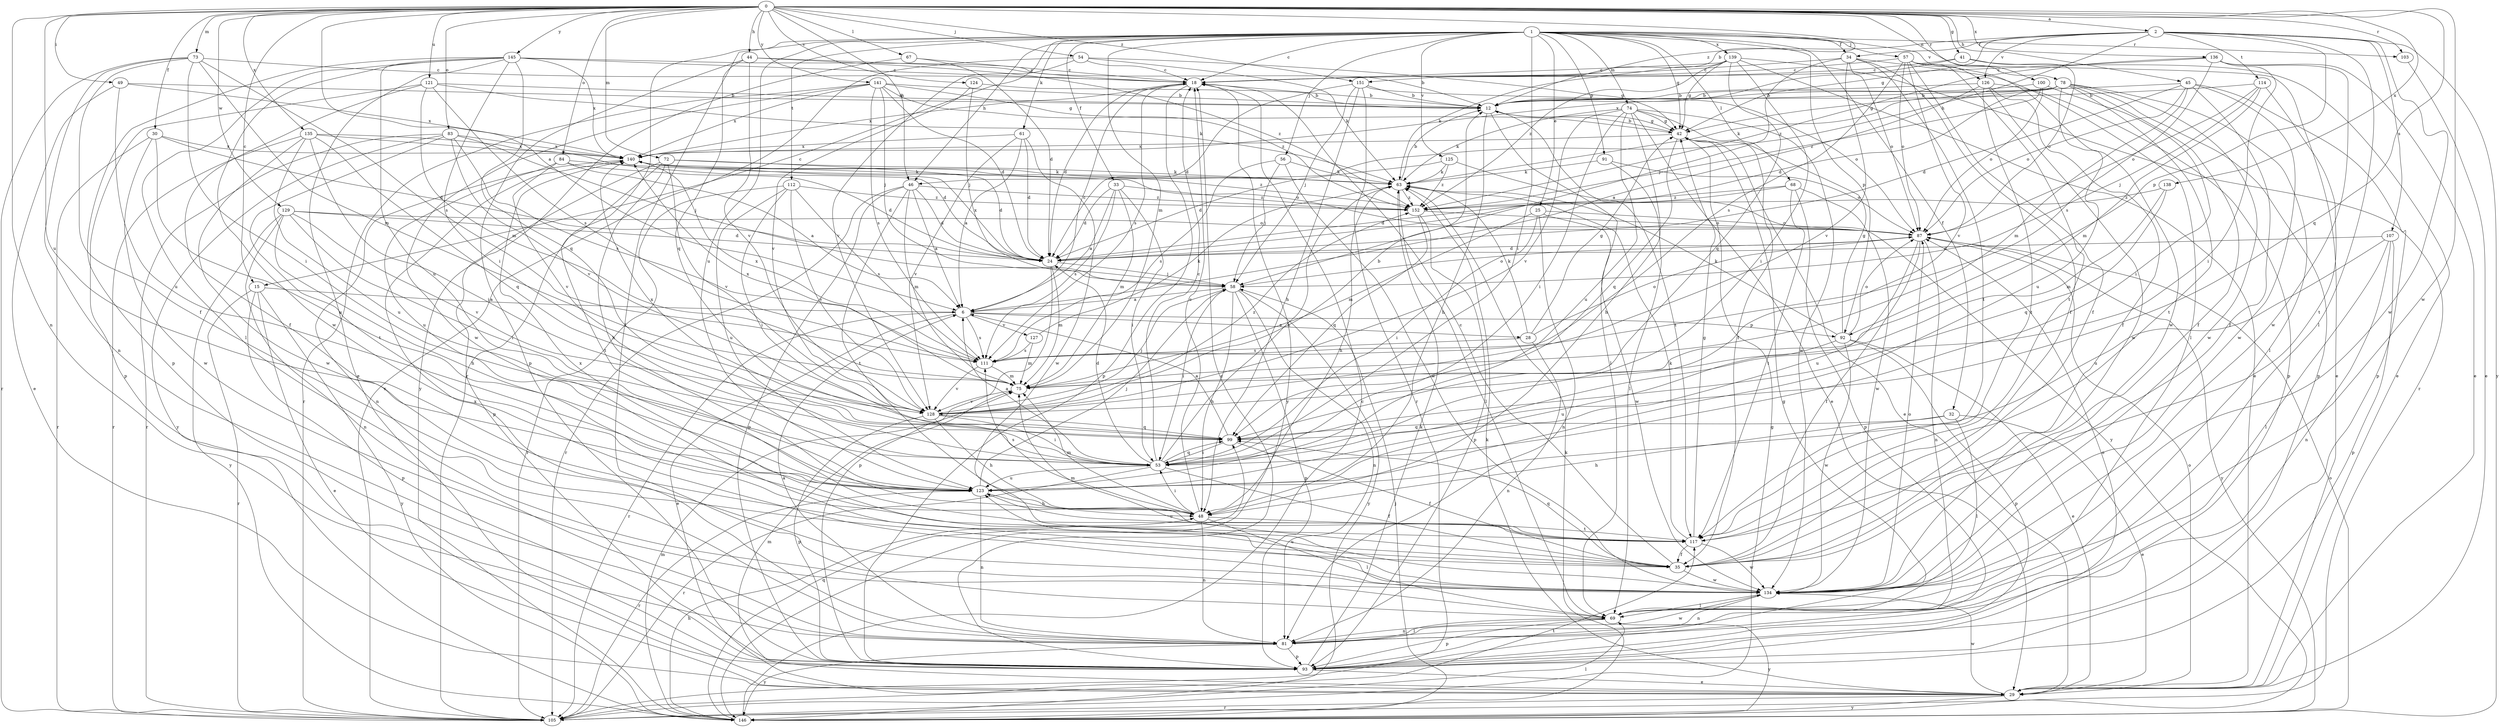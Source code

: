 strict digraph  {
0;
1;
2;
6;
12;
15;
18;
24;
25;
28;
29;
30;
32;
33;
34;
35;
41;
42;
44;
45;
46;
48;
49;
53;
54;
56;
57;
58;
61;
63;
67;
68;
69;
72;
73;
74;
75;
78;
81;
83;
84;
87;
91;
92;
93;
99;
100;
103;
105;
107;
111;
112;
114;
117;
121;
123;
124;
125;
126;
127;
128;
129;
134;
135;
136;
138;
139;
140;
141;
145;
146;
151;
152;
0 -> 2  [label=a];
0 -> 6  [label=a];
0 -> 12  [label=b];
0 -> 15  [label=c];
0 -> 30  [label=f];
0 -> 41  [label=g];
0 -> 44  [label=h];
0 -> 45  [label=h];
0 -> 46  [label=h];
0 -> 49  [label=i];
0 -> 54  [label=j];
0 -> 67  [label=l];
0 -> 72  [label=m];
0 -> 73  [label=m];
0 -> 78  [label=n];
0 -> 81  [label=n];
0 -> 83  [label=o];
0 -> 84  [label=o];
0 -> 99  [label=q];
0 -> 100  [label=r];
0 -> 103  [label=r];
0 -> 121  [label=u];
0 -> 123  [label=u];
0 -> 124  [label=v];
0 -> 129  [label=w];
0 -> 134  [label=w];
0 -> 135  [label=x];
0 -> 136  [label=x];
0 -> 138  [label=x];
0 -> 141  [label=y];
0 -> 145  [label=y];
0 -> 151  [label=z];
1 -> 15  [label=c];
1 -> 18  [label=c];
1 -> 25  [label=e];
1 -> 32  [label=f];
1 -> 33  [label=f];
1 -> 34  [label=f];
1 -> 42  [label=g];
1 -> 46  [label=h];
1 -> 53  [label=i];
1 -> 56  [label=j];
1 -> 57  [label=j];
1 -> 61  [label=k];
1 -> 68  [label=l];
1 -> 69  [label=l];
1 -> 74  [label=m];
1 -> 75  [label=m];
1 -> 91  [label=p];
1 -> 92  [label=p];
1 -> 103  [label=r];
1 -> 105  [label=r];
1 -> 112  [label=t];
1 -> 123  [label=u];
1 -> 125  [label=v];
1 -> 126  [label=v];
1 -> 139  [label=x];
2 -> 34  [label=f];
2 -> 42  [label=g];
2 -> 46  [label=h];
2 -> 69  [label=l];
2 -> 92  [label=p];
2 -> 107  [label=s];
2 -> 114  [label=t];
2 -> 126  [label=v];
2 -> 134  [label=w];
2 -> 146  [label=y];
2 -> 151  [label=z];
6 -> 18  [label=c];
6 -> 28  [label=e];
6 -> 29  [label=e];
6 -> 92  [label=p];
6 -> 105  [label=r];
6 -> 111  [label=s];
6 -> 127  [label=v];
12 -> 42  [label=g];
12 -> 48  [label=h];
12 -> 69  [label=l];
12 -> 117  [label=t];
15 -> 6  [label=a];
15 -> 29  [label=e];
15 -> 93  [label=p];
15 -> 105  [label=r];
15 -> 146  [label=y];
18 -> 12  [label=b];
18 -> 24  [label=d];
18 -> 93  [label=p];
18 -> 111  [label=s];
18 -> 140  [label=x];
18 -> 146  [label=y];
24 -> 58  [label=j];
24 -> 75  [label=m];
24 -> 93  [label=p];
24 -> 140  [label=x];
25 -> 53  [label=i];
25 -> 75  [label=m];
25 -> 81  [label=n];
25 -> 87  [label=o];
25 -> 134  [label=w];
28 -> 42  [label=g];
28 -> 63  [label=k];
28 -> 81  [label=n];
28 -> 87  [label=o];
28 -> 111  [label=s];
29 -> 63  [label=k];
29 -> 75  [label=m];
29 -> 87  [label=o];
29 -> 105  [label=r];
29 -> 134  [label=w];
29 -> 146  [label=y];
30 -> 24  [label=d];
30 -> 105  [label=r];
30 -> 123  [label=u];
30 -> 134  [label=w];
30 -> 140  [label=x];
32 -> 29  [label=e];
32 -> 48  [label=h];
32 -> 69  [label=l];
32 -> 99  [label=q];
33 -> 6  [label=a];
33 -> 24  [label=d];
33 -> 53  [label=i];
33 -> 75  [label=m];
33 -> 111  [label=s];
33 -> 152  [label=z];
34 -> 18  [label=c];
34 -> 35  [label=f];
34 -> 58  [label=j];
34 -> 69  [label=l];
34 -> 87  [label=o];
34 -> 117  [label=t];
34 -> 128  [label=v];
35 -> 18  [label=c];
35 -> 75  [label=m];
35 -> 99  [label=q];
35 -> 134  [label=w];
35 -> 140  [label=x];
41 -> 18  [label=c];
41 -> 29  [label=e];
41 -> 87  [label=o];
41 -> 140  [label=x];
42 -> 12  [label=b];
42 -> 29  [label=e];
42 -> 99  [label=q];
42 -> 140  [label=x];
44 -> 18  [label=c];
44 -> 93  [label=p];
44 -> 99  [label=q];
44 -> 128  [label=v];
44 -> 152  [label=z];
45 -> 12  [label=b];
45 -> 24  [label=d];
45 -> 35  [label=f];
45 -> 75  [label=m];
45 -> 87  [label=o];
45 -> 93  [label=p];
45 -> 134  [label=w];
46 -> 6  [label=a];
46 -> 24  [label=d];
46 -> 75  [label=m];
46 -> 93  [label=p];
46 -> 105  [label=r];
46 -> 117  [label=t];
46 -> 152  [label=z];
48 -> 18  [label=c];
48 -> 53  [label=i];
48 -> 69  [label=l];
48 -> 75  [label=m];
48 -> 81  [label=n];
48 -> 111  [label=s];
48 -> 117  [label=t];
49 -> 12  [label=b];
49 -> 29  [label=e];
49 -> 123  [label=u];
49 -> 140  [label=x];
53 -> 6  [label=a];
53 -> 18  [label=c];
53 -> 24  [label=d];
53 -> 35  [label=f];
53 -> 63  [label=k];
53 -> 99  [label=q];
53 -> 105  [label=r];
53 -> 123  [label=u];
54 -> 18  [label=c];
54 -> 42  [label=g];
54 -> 63  [label=k];
54 -> 105  [label=r];
54 -> 128  [label=v];
56 -> 58  [label=j];
56 -> 63  [label=k];
56 -> 111  [label=s];
56 -> 134  [label=w];
57 -> 18  [label=c];
57 -> 29  [label=e];
57 -> 35  [label=f];
57 -> 87  [label=o];
57 -> 111  [label=s];
57 -> 117  [label=t];
57 -> 128  [label=v];
57 -> 134  [label=w];
58 -> 6  [label=a];
58 -> 48  [label=h];
58 -> 53  [label=i];
58 -> 81  [label=n];
58 -> 87  [label=o];
58 -> 93  [label=p];
58 -> 146  [label=y];
61 -> 6  [label=a];
61 -> 24  [label=d];
61 -> 128  [label=v];
61 -> 134  [label=w];
61 -> 140  [label=x];
63 -> 12  [label=b];
63 -> 48  [label=h];
63 -> 69  [label=l];
63 -> 152  [label=z];
67 -> 18  [label=c];
67 -> 24  [label=d];
67 -> 146  [label=y];
68 -> 24  [label=d];
68 -> 93  [label=p];
68 -> 117  [label=t];
68 -> 134  [label=w];
68 -> 152  [label=z];
69 -> 81  [label=n];
69 -> 93  [label=p];
69 -> 146  [label=y];
72 -> 24  [label=d];
72 -> 48  [label=h];
72 -> 63  [label=k];
72 -> 93  [label=p];
72 -> 117  [label=t];
72 -> 128  [label=v];
73 -> 18  [label=c];
73 -> 35  [label=f];
73 -> 53  [label=i];
73 -> 75  [label=m];
73 -> 81  [label=n];
73 -> 105  [label=r];
73 -> 111  [label=s];
74 -> 29  [label=e];
74 -> 35  [label=f];
74 -> 42  [label=g];
74 -> 48  [label=h];
74 -> 53  [label=i];
74 -> 63  [label=k];
74 -> 123  [label=u];
74 -> 128  [label=v];
74 -> 134  [label=w];
75 -> 128  [label=v];
75 -> 140  [label=x];
78 -> 12  [label=b];
78 -> 24  [label=d];
78 -> 35  [label=f];
78 -> 42  [label=g];
78 -> 63  [label=k];
78 -> 69  [label=l];
78 -> 93  [label=p];
78 -> 117  [label=t];
78 -> 123  [label=u];
78 -> 134  [label=w];
81 -> 6  [label=a];
81 -> 69  [label=l];
81 -> 93  [label=p];
81 -> 134  [label=w];
81 -> 140  [label=x];
81 -> 146  [label=y];
83 -> 58  [label=j];
83 -> 105  [label=r];
83 -> 111  [label=s];
83 -> 117  [label=t];
83 -> 128  [label=v];
83 -> 140  [label=x];
83 -> 146  [label=y];
84 -> 6  [label=a];
84 -> 24  [label=d];
84 -> 63  [label=k];
84 -> 123  [label=u];
84 -> 128  [label=v];
87 -> 24  [label=d];
87 -> 35  [label=f];
87 -> 81  [label=n];
87 -> 123  [label=u];
87 -> 146  [label=y];
91 -> 63  [label=k];
91 -> 69  [label=l];
91 -> 87  [label=o];
92 -> 29  [label=e];
92 -> 42  [label=g];
92 -> 63  [label=k];
92 -> 87  [label=o];
92 -> 93  [label=p];
92 -> 123  [label=u];
92 -> 134  [label=w];
93 -> 18  [label=c];
93 -> 29  [label=e];
93 -> 42  [label=g];
93 -> 63  [label=k];
93 -> 87  [label=o];
99 -> 6  [label=a];
99 -> 35  [label=f];
99 -> 53  [label=i];
99 -> 140  [label=x];
100 -> 12  [label=b];
100 -> 53  [label=i];
100 -> 87  [label=o];
100 -> 152  [label=z];
103 -> 29  [label=e];
105 -> 42  [label=g];
105 -> 69  [label=l];
105 -> 117  [label=t];
107 -> 24  [label=d];
107 -> 69  [label=l];
107 -> 81  [label=n];
107 -> 93  [label=p];
107 -> 123  [label=u];
111 -> 75  [label=m];
111 -> 128  [label=v];
111 -> 140  [label=x];
112 -> 53  [label=i];
112 -> 105  [label=r];
112 -> 111  [label=s];
112 -> 123  [label=u];
112 -> 128  [label=v];
112 -> 152  [label=z];
114 -> 12  [label=b];
114 -> 58  [label=j];
114 -> 75  [label=m];
114 -> 87  [label=o];
114 -> 117  [label=t];
117 -> 35  [label=f];
117 -> 42  [label=g];
117 -> 63  [label=k];
117 -> 123  [label=u];
117 -> 134  [label=w];
121 -> 12  [label=b];
121 -> 35  [label=f];
121 -> 63  [label=k];
121 -> 75  [label=m];
121 -> 93  [label=p];
121 -> 111  [label=s];
123 -> 48  [label=h];
123 -> 58  [label=j];
123 -> 81  [label=n];
123 -> 105  [label=r];
124 -> 12  [label=b];
124 -> 58  [label=j];
124 -> 128  [label=v];
125 -> 24  [label=d];
125 -> 63  [label=k];
125 -> 146  [label=y];
125 -> 152  [label=z];
126 -> 6  [label=a];
126 -> 12  [label=b];
126 -> 35  [label=f];
126 -> 93  [label=p];
126 -> 117  [label=t];
126 -> 134  [label=w];
127 -> 63  [label=k];
127 -> 75  [label=m];
127 -> 111  [label=s];
128 -> 12  [label=b];
128 -> 48  [label=h];
128 -> 53  [label=i];
128 -> 58  [label=j];
128 -> 93  [label=p];
128 -> 99  [label=q];
128 -> 152  [label=z];
129 -> 24  [label=d];
129 -> 48  [label=h];
129 -> 53  [label=i];
129 -> 81  [label=n];
129 -> 87  [label=o];
129 -> 128  [label=v];
129 -> 146  [label=y];
134 -> 69  [label=l];
134 -> 81  [label=n];
134 -> 87  [label=o];
134 -> 123  [label=u];
135 -> 24  [label=d];
135 -> 53  [label=i];
135 -> 99  [label=q];
135 -> 105  [label=r];
135 -> 123  [label=u];
135 -> 134  [label=w];
135 -> 140  [label=x];
136 -> 18  [label=c];
136 -> 29  [label=e];
136 -> 53  [label=i];
136 -> 111  [label=s];
136 -> 134  [label=w];
136 -> 152  [label=z];
138 -> 75  [label=m];
138 -> 99  [label=q];
138 -> 152  [label=z];
139 -> 18  [label=c];
139 -> 29  [label=e];
139 -> 42  [label=g];
139 -> 53  [label=i];
139 -> 63  [label=k];
139 -> 99  [label=q];
139 -> 105  [label=r];
139 -> 152  [label=z];
140 -> 63  [label=k];
140 -> 81  [label=n];
140 -> 87  [label=o];
140 -> 152  [label=z];
141 -> 12  [label=b];
141 -> 24  [label=d];
141 -> 42  [label=g];
141 -> 58  [label=j];
141 -> 105  [label=r];
141 -> 111  [label=s];
141 -> 134  [label=w];
141 -> 140  [label=x];
141 -> 152  [label=z];
145 -> 12  [label=b];
145 -> 18  [label=c];
145 -> 29  [label=e];
145 -> 53  [label=i];
145 -> 69  [label=l];
145 -> 93  [label=p];
145 -> 99  [label=q];
145 -> 123  [label=u];
145 -> 134  [label=w];
145 -> 140  [label=x];
146 -> 18  [label=c];
146 -> 48  [label=h];
146 -> 58  [label=j];
146 -> 63  [label=k];
146 -> 75  [label=m];
146 -> 87  [label=o];
146 -> 99  [label=q];
151 -> 12  [label=b];
151 -> 24  [label=d];
151 -> 48  [label=h];
151 -> 58  [label=j];
151 -> 87  [label=o];
151 -> 105  [label=r];
152 -> 87  [label=o];
152 -> 93  [label=p];
152 -> 99  [label=q];
}
